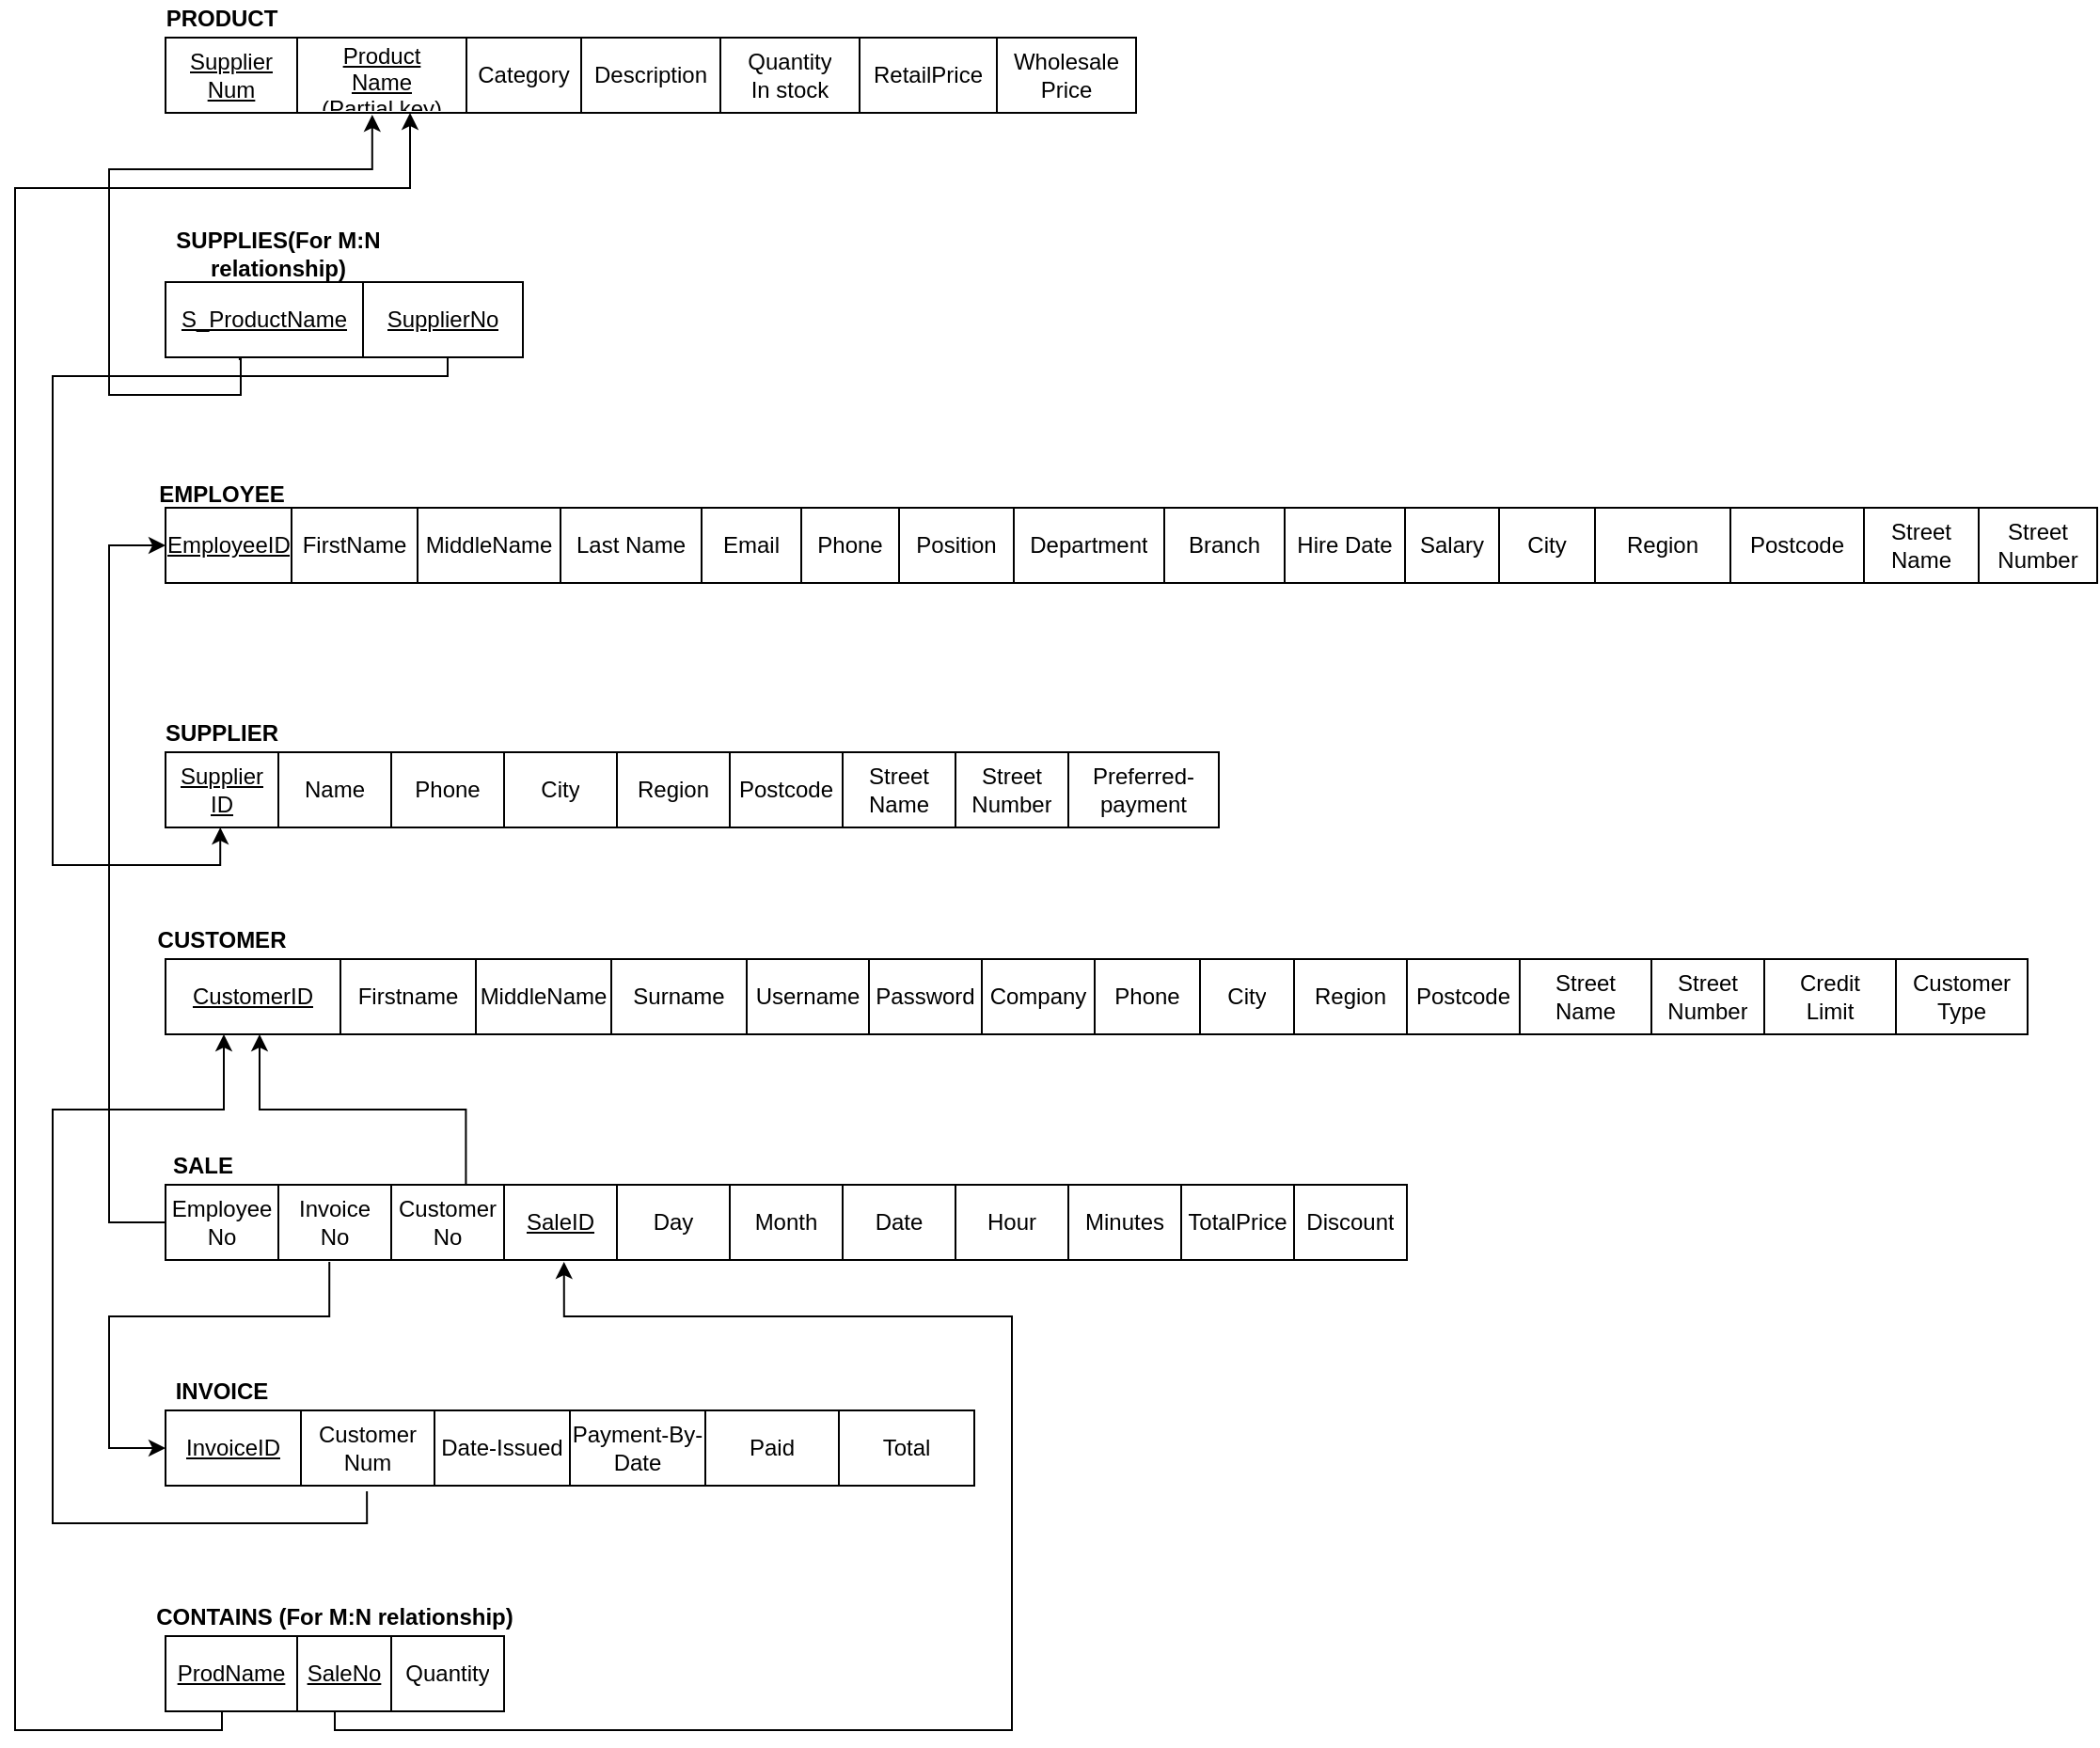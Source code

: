 <mxfile version="13.6.2" type="device"><diagram id="LMwRd7xgRzm2bHj5i-E5" name="Page-1"><mxGraphModel dx="743" dy="1583" grid="1" gridSize="10" guides="1" tooltips="1" connect="1" arrows="1" fold="1" page="1" pageScale="1" pageWidth="850" pageHeight="1100" math="0" shadow="0"><root><mxCell id="0"/><mxCell id="1" parent="0"/><mxCell id="X8BmtzIN_Es8Mlg0U2i_-68" value="&lt;b&gt;PRODUCT&lt;/b&gt;" style="text;html=1;strokeColor=none;fillColor=none;align=center;verticalAlign=middle;whiteSpace=wrap;rounded=0;" parent="1" vertex="1"><mxGeometry x="210" y="-110" width="40" height="20" as="geometry"/></mxCell><mxCell id="X8BmtzIN_Es8Mlg0U2i_-97" value="&lt;b&gt;EMPLOYEE&lt;br&gt;&lt;br&gt;&lt;/b&gt;" style="text;html=1;strokeColor=none;fillColor=none;align=center;verticalAlign=middle;whiteSpace=wrap;rounded=0;" parent="1" vertex="1"><mxGeometry x="210" y="150" width="40" height="20" as="geometry"/></mxCell><mxCell id="X8BmtzIN_Es8Mlg0U2i_-69" value="" style="shape=table;html=1;whiteSpace=wrap;startSize=0;container=1;collapsible=0;childLayout=tableLayout;" parent="1" vertex="1"><mxGeometry x="200" y="160" width="1027" height="40" as="geometry"/></mxCell><mxCell id="X8BmtzIN_Es8Mlg0U2i_-70" value="" style="shape=partialRectangle;html=1;whiteSpace=wrap;collapsible=0;dropTarget=0;pointerEvents=0;fillColor=none;top=0;left=0;bottom=0;right=0;points=[[0,0.5],[1,0.5]];portConstraint=eastwest;" parent="X8BmtzIN_Es8Mlg0U2i_-69" vertex="1"><mxGeometry width="1027" height="40" as="geometry"/></mxCell><mxCell id="YZHBtGSQMeQERFcYCWAj-22" value="&lt;u&gt;EmployeeID&lt;/u&gt;" style="shape=partialRectangle;html=1;whiteSpace=wrap;connectable=0;overflow=hidden;fillColor=none;top=0;left=0;bottom=0;right=0;" parent="X8BmtzIN_Es8Mlg0U2i_-70" vertex="1"><mxGeometry width="67" height="40" as="geometry"/></mxCell><mxCell id="X8BmtzIN_Es8Mlg0U2i_-72" value="FirstName" style="shape=partialRectangle;html=1;whiteSpace=wrap;connectable=0;overflow=hidden;fillColor=none;top=0;left=0;bottom=0;right=0;" parent="X8BmtzIN_Es8Mlg0U2i_-70" vertex="1"><mxGeometry x="67" width="67" height="40" as="geometry"/></mxCell><mxCell id="X8BmtzIN_Es8Mlg0U2i_-171" value="MiddleName" style="shape=partialRectangle;html=1;whiteSpace=wrap;connectable=0;overflow=hidden;fillColor=none;top=0;left=0;bottom=0;right=0;" parent="X8BmtzIN_Es8Mlg0U2i_-70" vertex="1"><mxGeometry x="134" width="76" height="40" as="geometry"/></mxCell><mxCell id="X8BmtzIN_Es8Mlg0U2i_-172" value="Last Name" style="shape=partialRectangle;html=1;whiteSpace=wrap;connectable=0;overflow=hidden;fillColor=none;top=0;left=0;bottom=0;right=0;" parent="X8BmtzIN_Es8Mlg0U2i_-70" vertex="1"><mxGeometry x="210" width="75" height="40" as="geometry"/></mxCell><mxCell id="X8BmtzIN_Es8Mlg0U2i_-73" value="Email" style="shape=partialRectangle;html=1;whiteSpace=wrap;connectable=0;overflow=hidden;fillColor=none;top=0;left=0;bottom=0;right=0;" parent="X8BmtzIN_Es8Mlg0U2i_-70" vertex="1"><mxGeometry x="285" width="53" height="40" as="geometry"/></mxCell><mxCell id="X8BmtzIN_Es8Mlg0U2i_-74" value="Phone" style="shape=partialRectangle;html=1;whiteSpace=wrap;connectable=0;overflow=hidden;fillColor=none;top=0;left=0;bottom=0;right=0;" parent="X8BmtzIN_Es8Mlg0U2i_-70" vertex="1"><mxGeometry x="338" width="52" height="40" as="geometry"/></mxCell><mxCell id="X8BmtzIN_Es8Mlg0U2i_-75" value="Position" style="shape=partialRectangle;html=1;whiteSpace=wrap;connectable=0;overflow=hidden;fillColor=none;top=0;left=0;bottom=0;right=0;" parent="X8BmtzIN_Es8Mlg0U2i_-70" vertex="1"><mxGeometry x="390" width="61" height="40" as="geometry"/></mxCell><mxCell id="X8BmtzIN_Es8Mlg0U2i_-76" value="Department" style="shape=partialRectangle;html=1;whiteSpace=wrap;connectable=0;overflow=hidden;fillColor=none;top=0;left=0;bottom=0;right=0;" parent="X8BmtzIN_Es8Mlg0U2i_-70" vertex="1"><mxGeometry x="451" width="80" height="40" as="geometry"/></mxCell><mxCell id="X8BmtzIN_Es8Mlg0U2i_-77" value="Branch" style="shape=partialRectangle;html=1;whiteSpace=wrap;connectable=0;overflow=hidden;fillColor=none;top=0;left=0;bottom=0;right=0;" parent="X8BmtzIN_Es8Mlg0U2i_-70" vertex="1"><mxGeometry x="531" width="64" height="40" as="geometry"/></mxCell><mxCell id="X8BmtzIN_Es8Mlg0U2i_-78" value="Hire Date" style="shape=partialRectangle;html=1;whiteSpace=wrap;connectable=0;overflow=hidden;fillColor=none;top=0;left=0;bottom=0;right=0;" parent="X8BmtzIN_Es8Mlg0U2i_-70" vertex="1"><mxGeometry x="595" width="64" height="40" as="geometry"/></mxCell><mxCell id="X8BmtzIN_Es8Mlg0U2i_-79" value="Salary" style="shape=partialRectangle;html=1;whiteSpace=wrap;connectable=0;overflow=hidden;fillColor=none;top=0;left=0;bottom=0;right=0;" parent="X8BmtzIN_Es8Mlg0U2i_-70" vertex="1"><mxGeometry x="659" width="50" height="40" as="geometry"/></mxCell><mxCell id="X8BmtzIN_Es8Mlg0U2i_-80" value="City" style="shape=partialRectangle;html=1;whiteSpace=wrap;connectable=0;overflow=hidden;fillColor=none;top=0;left=0;bottom=0;right=0;" parent="X8BmtzIN_Es8Mlg0U2i_-70" vertex="1"><mxGeometry x="709" width="51" height="40" as="geometry"/></mxCell><mxCell id="X8BmtzIN_Es8Mlg0U2i_-188" value="Region" style="shape=partialRectangle;html=1;whiteSpace=wrap;connectable=0;overflow=hidden;fillColor=none;top=0;left=0;bottom=0;right=0;" parent="X8BmtzIN_Es8Mlg0U2i_-70" vertex="1"><mxGeometry x="760" width="72" height="40" as="geometry"/></mxCell><mxCell id="X8BmtzIN_Es8Mlg0U2i_-187" value="Postcode" style="shape=partialRectangle;html=1;whiteSpace=wrap;connectable=0;overflow=hidden;fillColor=none;top=0;left=0;bottom=0;right=0;" parent="X8BmtzIN_Es8Mlg0U2i_-70" vertex="1"><mxGeometry x="832" width="71" height="40" as="geometry"/></mxCell><mxCell id="X8BmtzIN_Es8Mlg0U2i_-189" value="Street&lt;br&gt;Name" style="shape=partialRectangle;html=1;whiteSpace=wrap;connectable=0;overflow=hidden;fillColor=none;top=0;left=0;bottom=0;right=0;" parent="X8BmtzIN_Es8Mlg0U2i_-70" vertex="1"><mxGeometry x="903" width="61" height="40" as="geometry"/></mxCell><mxCell id="X8BmtzIN_Es8Mlg0U2i_-190" value="Street&lt;br&gt;Number" style="shape=partialRectangle;html=1;whiteSpace=wrap;connectable=0;overflow=hidden;fillColor=none;top=0;left=0;bottom=0;right=0;" parent="X8BmtzIN_Es8Mlg0U2i_-70" vertex="1"><mxGeometry x="964" width="63" height="40" as="geometry"/></mxCell><mxCell id="YZHBtGSQMeQERFcYCWAj-4" style="edgeStyle=orthogonalEdgeStyle;rounded=0;orthogonalLoop=1;jettySize=auto;html=1;exitX=0.242;exitY=0;exitDx=0;exitDy=0;exitPerimeter=0;" parent="1" source="X8BmtzIN_Es8Mlg0U2i_-120" edge="1"><mxGeometry relative="1" as="geometry"><mxPoint x="250" y="440" as="targetPoint"/><Array as="points"><mxPoint x="360" y="480"/><mxPoint x="250" y="480"/></Array></mxGeometry></mxCell><mxCell id="X8BmtzIN_Es8Mlg0U2i_-99" value="" style="shape=table;html=1;whiteSpace=wrap;startSize=0;container=1;collapsible=0;childLayout=tableLayout;" parent="1" vertex="1"><mxGeometry x="200" y="290" width="560" height="40" as="geometry"/></mxCell><mxCell id="X8BmtzIN_Es8Mlg0U2i_-100" value="" style="shape=partialRectangle;html=1;whiteSpace=wrap;collapsible=0;dropTarget=0;pointerEvents=0;fillColor=none;top=0;left=0;bottom=0;right=0;points=[[0,0.5],[1,0.5]];portConstraint=eastwest;" parent="X8BmtzIN_Es8Mlg0U2i_-99" vertex="1"><mxGeometry width="560" height="40" as="geometry"/></mxCell><mxCell id="X8BmtzIN_Es8Mlg0U2i_-101" value="&lt;u&gt;Supplier&lt;br&gt;ID&lt;/u&gt;" style="shape=partialRectangle;html=1;whiteSpace=wrap;connectable=0;overflow=hidden;fillColor=none;top=0;left=0;bottom=0;right=0;" parent="X8BmtzIN_Es8Mlg0U2i_-100" vertex="1"><mxGeometry width="60" height="40" as="geometry"/></mxCell><mxCell id="X8BmtzIN_Es8Mlg0U2i_-102" value="Name" style="shape=partialRectangle;html=1;whiteSpace=wrap;connectable=0;overflow=hidden;fillColor=none;top=0;left=0;bottom=0;right=0;" parent="X8BmtzIN_Es8Mlg0U2i_-100" vertex="1"><mxGeometry x="60" width="60" height="40" as="geometry"/></mxCell><mxCell id="X8BmtzIN_Es8Mlg0U2i_-103" value="Phone" style="shape=partialRectangle;html=1;whiteSpace=wrap;connectable=0;overflow=hidden;fillColor=none;top=0;left=0;bottom=0;right=0;" parent="X8BmtzIN_Es8Mlg0U2i_-100" vertex="1"><mxGeometry x="120" width="60" height="40" as="geometry"/></mxCell><mxCell id="X8BmtzIN_Es8Mlg0U2i_-104" value="City" style="shape=partialRectangle;html=1;whiteSpace=wrap;connectable=0;overflow=hidden;fillColor=none;top=0;left=0;bottom=0;right=0;" parent="X8BmtzIN_Es8Mlg0U2i_-100" vertex="1"><mxGeometry x="180" width="60" height="40" as="geometry"/></mxCell><mxCell id="X8BmtzIN_Es8Mlg0U2i_-194" value="Region" style="shape=partialRectangle;html=1;whiteSpace=wrap;connectable=0;overflow=hidden;fillColor=none;top=0;left=0;bottom=0;right=0;" parent="X8BmtzIN_Es8Mlg0U2i_-100" vertex="1"><mxGeometry x="240" width="60" height="40" as="geometry"/></mxCell><mxCell id="X8BmtzIN_Es8Mlg0U2i_-193" value="Postcode" style="shape=partialRectangle;html=1;whiteSpace=wrap;connectable=0;overflow=hidden;fillColor=none;top=0;left=0;bottom=0;right=0;" parent="X8BmtzIN_Es8Mlg0U2i_-100" vertex="1"><mxGeometry x="300" width="60" height="40" as="geometry"/></mxCell><mxCell id="X8BmtzIN_Es8Mlg0U2i_-192" value="Street&lt;br&gt;Name" style="shape=partialRectangle;html=1;whiteSpace=wrap;connectable=0;overflow=hidden;fillColor=none;top=0;left=0;bottom=0;right=0;" parent="X8BmtzIN_Es8Mlg0U2i_-100" vertex="1"><mxGeometry x="360" width="60" height="40" as="geometry"/></mxCell><mxCell id="X8BmtzIN_Es8Mlg0U2i_-191" value="Street&lt;br&gt;Number" style="shape=partialRectangle;html=1;whiteSpace=wrap;connectable=0;overflow=hidden;fillColor=none;top=0;left=0;bottom=0;right=0;" parent="X8BmtzIN_Es8Mlg0U2i_-100" vertex="1"><mxGeometry x="420" width="60" height="40" as="geometry"/></mxCell><mxCell id="X8BmtzIN_Es8Mlg0U2i_-105" value="Preferred-payment" style="shape=partialRectangle;html=1;whiteSpace=wrap;connectable=0;overflow=hidden;fillColor=none;top=0;left=0;bottom=0;right=0;" parent="X8BmtzIN_Es8Mlg0U2i_-100" vertex="1"><mxGeometry x="480" width="80" height="40" as="geometry"/></mxCell><mxCell id="X8BmtzIN_Es8Mlg0U2i_-106" value="&lt;b&gt;SUPPLIER&lt;br&gt;&lt;/b&gt;" style="text;html=1;strokeColor=none;fillColor=none;align=center;verticalAlign=middle;whiteSpace=wrap;rounded=0;" parent="1" vertex="1"><mxGeometry x="210" y="270" width="40" height="20" as="geometry"/></mxCell><mxCell id="X8BmtzIN_Es8Mlg0U2i_-107" value="" style="shape=table;html=1;whiteSpace=wrap;startSize=0;container=1;collapsible=0;childLayout=tableLayout;" parent="1" vertex="1"><mxGeometry x="200" y="400" width="990" height="40" as="geometry"/></mxCell><mxCell id="X8BmtzIN_Es8Mlg0U2i_-108" value="" style="shape=partialRectangle;html=1;whiteSpace=wrap;collapsible=0;dropTarget=0;pointerEvents=0;fillColor=none;top=0;left=0;bottom=0;right=0;points=[[0,0.5],[1,0.5]];portConstraint=eastwest;" parent="X8BmtzIN_Es8Mlg0U2i_-107" vertex="1"><mxGeometry width="990" height="40" as="geometry"/></mxCell><mxCell id="X8BmtzIN_Es8Mlg0U2i_-109" value="&lt;u&gt;CustomerID&lt;/u&gt;" style="shape=partialRectangle;html=1;whiteSpace=wrap;connectable=0;overflow=hidden;fillColor=none;top=0;left=0;bottom=0;right=0;" parent="X8BmtzIN_Es8Mlg0U2i_-108" vertex="1"><mxGeometry width="93" height="40" as="geometry"/></mxCell><mxCell id="X8BmtzIN_Es8Mlg0U2i_-110" value="Firstname" style="shape=partialRectangle;html=1;whiteSpace=wrap;connectable=0;overflow=hidden;fillColor=none;top=0;left=0;bottom=0;right=0;" parent="X8BmtzIN_Es8Mlg0U2i_-108" vertex="1"><mxGeometry x="93" width="72" height="40" as="geometry"/></mxCell><mxCell id="X8BmtzIN_Es8Mlg0U2i_-196" value="MiddleName" style="shape=partialRectangle;html=1;whiteSpace=wrap;connectable=0;overflow=hidden;fillColor=none;top=0;left=0;bottom=0;right=0;" parent="X8BmtzIN_Es8Mlg0U2i_-108" vertex="1"><mxGeometry x="165" width="72" height="40" as="geometry"/></mxCell><mxCell id="X8BmtzIN_Es8Mlg0U2i_-195" value="Surname" style="shape=partialRectangle;html=1;whiteSpace=wrap;connectable=0;overflow=hidden;fillColor=none;top=0;left=0;bottom=0;right=0;" parent="X8BmtzIN_Es8Mlg0U2i_-108" vertex="1"><mxGeometry x="237" width="72" height="40" as="geometry"/></mxCell><mxCell id="X8BmtzIN_Es8Mlg0U2i_-111" value="Username" style="shape=partialRectangle;html=1;whiteSpace=wrap;connectable=0;overflow=hidden;fillColor=none;top=0;left=0;bottom=0;right=0;" parent="X8BmtzIN_Es8Mlg0U2i_-108" vertex="1"><mxGeometry x="309" width="65" height="40" as="geometry"/></mxCell><mxCell id="X8BmtzIN_Es8Mlg0U2i_-112" value="Password" style="shape=partialRectangle;html=1;whiteSpace=wrap;connectable=0;overflow=hidden;fillColor=none;top=0;left=0;bottom=0;right=0;" parent="X8BmtzIN_Es8Mlg0U2i_-108" vertex="1"><mxGeometry x="374" width="60" height="40" as="geometry"/></mxCell><mxCell id="X8BmtzIN_Es8Mlg0U2i_-113" value="Company" style="shape=partialRectangle;html=1;whiteSpace=wrap;connectable=0;overflow=hidden;fillColor=none;top=0;left=0;bottom=0;right=0;" parent="X8BmtzIN_Es8Mlg0U2i_-108" vertex="1"><mxGeometry x="434" width="60" height="40" as="geometry"/></mxCell><mxCell id="X8BmtzIN_Es8Mlg0U2i_-114" value="Phone" style="shape=partialRectangle;html=1;whiteSpace=wrap;connectable=0;overflow=hidden;fillColor=none;top=0;left=0;bottom=0;right=0;" parent="X8BmtzIN_Es8Mlg0U2i_-108" vertex="1"><mxGeometry x="494" width="56" height="40" as="geometry"/></mxCell><mxCell id="X8BmtzIN_Es8Mlg0U2i_-115" value="City" style="shape=partialRectangle;html=1;whiteSpace=wrap;connectable=0;overflow=hidden;fillColor=none;top=0;left=0;bottom=0;right=0;" parent="X8BmtzIN_Es8Mlg0U2i_-108" vertex="1"><mxGeometry x="550" width="50" height="40" as="geometry"/></mxCell><mxCell id="X8BmtzIN_Es8Mlg0U2i_-116" value="Region" style="shape=partialRectangle;html=1;whiteSpace=wrap;connectable=0;overflow=hidden;fillColor=none;top=0;left=0;bottom=0;right=0;" parent="X8BmtzIN_Es8Mlg0U2i_-108" vertex="1"><mxGeometry x="600" width="60" height="40" as="geometry"/></mxCell><mxCell id="X8BmtzIN_Es8Mlg0U2i_-117" value="Postcode" style="shape=partialRectangle;html=1;whiteSpace=wrap;connectable=0;overflow=hidden;fillColor=none;top=0;left=0;bottom=0;right=0;" parent="X8BmtzIN_Es8Mlg0U2i_-108" vertex="1"><mxGeometry x="660" width="60" height="40" as="geometry"/></mxCell><mxCell id="X8BmtzIN_Es8Mlg0U2i_-173" value="Street&lt;br&gt;Name" style="shape=partialRectangle;html=1;whiteSpace=wrap;connectable=0;overflow=hidden;fillColor=none;top=0;left=0;bottom=0;right=0;" parent="X8BmtzIN_Es8Mlg0U2i_-108" vertex="1"><mxGeometry x="720" width="70" height="40" as="geometry"/></mxCell><mxCell id="X8BmtzIN_Es8Mlg0U2i_-186" value="Street&lt;br&gt;Number" style="shape=partialRectangle;html=1;whiteSpace=wrap;connectable=0;overflow=hidden;fillColor=none;top=0;left=0;bottom=0;right=0;" parent="X8BmtzIN_Es8Mlg0U2i_-108" vertex="1"><mxGeometry x="790" width="60" height="40" as="geometry"/></mxCell><mxCell id="X8BmtzIN_Es8Mlg0U2i_-185" value="Credit&lt;br&gt;Limit" style="shape=partialRectangle;html=1;whiteSpace=wrap;connectable=0;overflow=hidden;fillColor=none;top=0;left=0;bottom=0;right=0;" parent="X8BmtzIN_Es8Mlg0U2i_-108" vertex="1"><mxGeometry x="850" width="70" height="40" as="geometry"/></mxCell><mxCell id="X8BmtzIN_Es8Mlg0U2i_-197" value="Customer&lt;br&gt;Type" style="shape=partialRectangle;html=1;whiteSpace=wrap;connectable=0;overflow=hidden;fillColor=none;top=0;left=0;bottom=0;right=0;" parent="X8BmtzIN_Es8Mlg0U2i_-108" vertex="1"><mxGeometry x="920" width="70" height="40" as="geometry"/></mxCell><mxCell id="X8BmtzIN_Es8Mlg0U2i_-118" value="&lt;b&gt;CUSTOMER&lt;br&gt;&lt;/b&gt;" style="text;html=1;strokeColor=none;fillColor=none;align=center;verticalAlign=middle;whiteSpace=wrap;rounded=0;" parent="1" vertex="1"><mxGeometry x="210" y="380" width="40" height="20" as="geometry"/></mxCell><mxCell id="X8BmtzIN_Es8Mlg0U2i_-58" value="" style="shape=table;html=1;whiteSpace=wrap;startSize=0;container=1;collapsible=0;childLayout=tableLayout;" parent="1" vertex="1"><mxGeometry x="200" y="-90" width="516" height="40" as="geometry"/></mxCell><mxCell id="X8BmtzIN_Es8Mlg0U2i_-59" value="" style="shape=partialRectangle;html=1;whiteSpace=wrap;collapsible=0;dropTarget=0;pointerEvents=0;fillColor=none;top=0;left=0;bottom=0;right=0;points=[[0,0.5],[1,0.5]];portConstraint=eastwest;" parent="X8BmtzIN_Es8Mlg0U2i_-58" vertex="1"><mxGeometry width="516" height="40" as="geometry"/></mxCell><mxCell id="X8BmtzIN_Es8Mlg0U2i_-60" value="&lt;u&gt;Supplier&lt;br&gt;Num&lt;/u&gt;" style="shape=partialRectangle;html=1;whiteSpace=wrap;connectable=0;overflow=hidden;fillColor=none;top=0;left=0;bottom=0;right=0;" parent="X8BmtzIN_Es8Mlg0U2i_-59" vertex="1"><mxGeometry width="70" height="40" as="geometry"/></mxCell><mxCell id="X8BmtzIN_Es8Mlg0U2i_-61" value="&lt;u&gt;Product&lt;br&gt;Name&lt;/u&gt;&lt;br&gt;(Partial key)" style="shape=partialRectangle;html=1;whiteSpace=wrap;connectable=0;overflow=hidden;fillColor=none;top=0;left=0;bottom=0;right=0;" parent="X8BmtzIN_Es8Mlg0U2i_-59" vertex="1"><mxGeometry x="70" width="90" height="40" as="geometry"/></mxCell><mxCell id="X8BmtzIN_Es8Mlg0U2i_-62" value="Category" style="shape=partialRectangle;html=1;whiteSpace=wrap;connectable=0;overflow=hidden;fillColor=none;top=0;left=0;bottom=0;right=0;" parent="X8BmtzIN_Es8Mlg0U2i_-59" vertex="1"><mxGeometry x="160" width="61" height="40" as="geometry"/></mxCell><mxCell id="X8BmtzIN_Es8Mlg0U2i_-64" value="Description" style="shape=partialRectangle;html=1;whiteSpace=wrap;connectable=0;overflow=hidden;fillColor=none;top=0;left=0;bottom=0;right=0;" parent="X8BmtzIN_Es8Mlg0U2i_-59" vertex="1"><mxGeometry x="221" width="74" height="40" as="geometry"/></mxCell><mxCell id="X8BmtzIN_Es8Mlg0U2i_-65" value="Quantity&lt;br&gt;In stock" style="shape=partialRectangle;html=1;whiteSpace=wrap;connectable=0;overflow=hidden;fillColor=none;top=0;left=0;bottom=0;right=0;" parent="X8BmtzIN_Es8Mlg0U2i_-59" vertex="1"><mxGeometry x="295" width="74" height="40" as="geometry"/></mxCell><mxCell id="X8BmtzIN_Es8Mlg0U2i_-66" value="RetailPrice" style="shape=partialRectangle;html=1;whiteSpace=wrap;connectable=0;overflow=hidden;fillColor=none;top=0;left=0;bottom=0;right=0;" parent="X8BmtzIN_Es8Mlg0U2i_-59" vertex="1"><mxGeometry x="369" width="73" height="40" as="geometry"/></mxCell><mxCell id="X8BmtzIN_Es8Mlg0U2i_-67" value="Wholesale&lt;br&gt;Price" style="shape=partialRectangle;html=1;whiteSpace=wrap;connectable=0;overflow=hidden;fillColor=none;top=0;left=0;bottom=0;right=0;" parent="X8BmtzIN_Es8Mlg0U2i_-59" vertex="1"><mxGeometry x="442" width="74" height="40" as="geometry"/></mxCell><mxCell id="X8BmtzIN_Es8Mlg0U2i_-119" value="" style="shape=table;html=1;whiteSpace=wrap;startSize=0;container=1;collapsible=0;childLayout=tableLayout;" parent="1" vertex="1"><mxGeometry x="200" y="520" width="660" height="40" as="geometry"/></mxCell><mxCell id="X8BmtzIN_Es8Mlg0U2i_-120" value="" style="shape=partialRectangle;html=1;whiteSpace=wrap;collapsible=0;dropTarget=0;pointerEvents=0;fillColor=none;top=0;left=0;bottom=0;right=0;points=[[0,0.5],[1,0.5]];portConstraint=eastwest;" parent="X8BmtzIN_Es8Mlg0U2i_-119" vertex="1"><mxGeometry width="660" height="40" as="geometry"/></mxCell><mxCell id="X8BmtzIN_Es8Mlg0U2i_-121" value="Employee&lt;br&gt;No" style="shape=partialRectangle;html=1;whiteSpace=wrap;connectable=0;overflow=hidden;fillColor=none;top=0;left=0;bottom=0;right=0;" parent="X8BmtzIN_Es8Mlg0U2i_-120" vertex="1"><mxGeometry width="60" height="40" as="geometry"/></mxCell><mxCell id="X8BmtzIN_Es8Mlg0U2i_-122" value="Invoice&lt;br&gt;No" style="shape=partialRectangle;html=1;whiteSpace=wrap;connectable=0;overflow=hidden;fillColor=none;top=0;left=0;bottom=0;right=0;" parent="X8BmtzIN_Es8Mlg0U2i_-120" vertex="1"><mxGeometry x="60" width="60" height="40" as="geometry"/></mxCell><mxCell id="X8BmtzIN_Es8Mlg0U2i_-123" value="Customer&lt;br&gt;No" style="shape=partialRectangle;html=1;whiteSpace=wrap;connectable=0;overflow=hidden;fillColor=none;top=0;left=0;bottom=0;right=0;" parent="X8BmtzIN_Es8Mlg0U2i_-120" vertex="1"><mxGeometry x="120" width="60" height="40" as="geometry"/></mxCell><mxCell id="X8BmtzIN_Es8Mlg0U2i_-124" value="&lt;u&gt;SaleID&lt;/u&gt;" style="shape=partialRectangle;html=1;whiteSpace=wrap;connectable=0;overflow=hidden;fillColor=none;top=0;left=0;bottom=0;right=0;" parent="X8BmtzIN_Es8Mlg0U2i_-120" vertex="1"><mxGeometry x="180" width="60" height="40" as="geometry"/></mxCell><mxCell id="X8BmtzIN_Es8Mlg0U2i_-125" value="Day" style="shape=partialRectangle;html=1;whiteSpace=wrap;connectable=0;overflow=hidden;fillColor=none;top=0;left=0;bottom=0;right=0;" parent="X8BmtzIN_Es8Mlg0U2i_-120" vertex="1"><mxGeometry x="240" width="60" height="40" as="geometry"/></mxCell><mxCell id="X8BmtzIN_Es8Mlg0U2i_-198" value="Month" style="shape=partialRectangle;html=1;whiteSpace=wrap;connectable=0;overflow=hidden;fillColor=none;top=0;left=0;bottom=0;right=0;" parent="X8BmtzIN_Es8Mlg0U2i_-120" vertex="1"><mxGeometry x="300" width="60" height="40" as="geometry"/></mxCell><mxCell id="X8BmtzIN_Es8Mlg0U2i_-199" value="Date" style="shape=partialRectangle;html=1;whiteSpace=wrap;connectable=0;overflow=hidden;fillColor=none;top=0;left=0;bottom=0;right=0;" parent="X8BmtzIN_Es8Mlg0U2i_-120" vertex="1"><mxGeometry x="360" width="60" height="40" as="geometry"/></mxCell><mxCell id="X8BmtzIN_Es8Mlg0U2i_-200" value="Hour" style="shape=partialRectangle;html=1;whiteSpace=wrap;connectable=0;overflow=hidden;fillColor=none;top=0;left=0;bottom=0;right=0;" parent="X8BmtzIN_Es8Mlg0U2i_-120" vertex="1"><mxGeometry x="420" width="60" height="40" as="geometry"/></mxCell><mxCell id="X8BmtzIN_Es8Mlg0U2i_-201" value="Minutes" style="shape=partialRectangle;html=1;whiteSpace=wrap;connectable=0;overflow=hidden;fillColor=none;top=0;left=0;bottom=0;right=0;" parent="X8BmtzIN_Es8Mlg0U2i_-120" vertex="1"><mxGeometry x="480" width="60" height="40" as="geometry"/></mxCell><mxCell id="X8BmtzIN_Es8Mlg0U2i_-126" value="TotalPrice" style="shape=partialRectangle;html=1;whiteSpace=wrap;connectable=0;overflow=hidden;fillColor=none;top=0;left=0;bottom=0;right=0;" parent="X8BmtzIN_Es8Mlg0U2i_-120" vertex="1"><mxGeometry x="540" width="60" height="40" as="geometry"/></mxCell><mxCell id="X8BmtzIN_Es8Mlg0U2i_-127" value="Discount" style="shape=partialRectangle;html=1;whiteSpace=wrap;connectable=0;overflow=hidden;fillColor=none;top=0;left=0;bottom=0;right=0;" parent="X8BmtzIN_Es8Mlg0U2i_-120" vertex="1"><mxGeometry x="600" width="60" height="40" as="geometry"/></mxCell><mxCell id="X8BmtzIN_Es8Mlg0U2i_-128" value="&lt;b&gt;SALE&lt;br&gt;&lt;/b&gt;" style="text;html=1;strokeColor=none;fillColor=none;align=center;verticalAlign=middle;whiteSpace=wrap;rounded=0;" parent="1" vertex="1"><mxGeometry x="200" y="500" width="40" height="20" as="geometry"/></mxCell><mxCell id="X8BmtzIN_Es8Mlg0U2i_-144" value="&lt;b&gt;INVOICE&lt;br&gt;&lt;/b&gt;" style="text;html=1;strokeColor=none;fillColor=none;align=center;verticalAlign=middle;whiteSpace=wrap;rounded=0;" parent="1" vertex="1"><mxGeometry x="210" y="620" width="40" height="20" as="geometry"/></mxCell><mxCell id="X8BmtzIN_Es8Mlg0U2i_-288" value="&lt;b&gt;SUPPLIES(For M:N relationship)&lt;br&gt;&lt;/b&gt;" style="text;html=1;strokeColor=none;fillColor=none;align=center;verticalAlign=middle;whiteSpace=wrap;rounded=0;" parent="1" vertex="1"><mxGeometry x="200" y="10" width="120" height="30" as="geometry"/></mxCell><mxCell id="YZHBtGSQMeQERFcYCWAj-23" style="edgeStyle=orthogonalEdgeStyle;rounded=0;orthogonalLoop=1;jettySize=auto;html=1;entryX=0;entryY=0.5;entryDx=0;entryDy=0;" parent="1" source="X8BmtzIN_Es8Mlg0U2i_-120" target="X8BmtzIN_Es8Mlg0U2i_-70" edge="1"><mxGeometry relative="1" as="geometry"><mxPoint x="190" y="170" as="targetPoint"/><Array as="points"><mxPoint x="170" y="540"/><mxPoint x="170" y="180"/></Array></mxGeometry></mxCell><mxCell id="X8BmtzIN_Es8Mlg0U2i_-135" value="" style="shape=table;html=1;whiteSpace=wrap;startSize=0;container=1;collapsible=0;childLayout=tableLayout;" parent="1" vertex="1"><mxGeometry x="200" y="640" width="430" height="40" as="geometry"/></mxCell><mxCell id="X8BmtzIN_Es8Mlg0U2i_-136" value="" style="shape=partialRectangle;html=1;whiteSpace=wrap;collapsible=0;dropTarget=0;pointerEvents=0;fillColor=none;top=0;left=0;bottom=0;right=0;points=[[0,0.5],[1,0.5]];portConstraint=eastwest;" parent="X8BmtzIN_Es8Mlg0U2i_-135" vertex="1"><mxGeometry width="430" height="40" as="geometry"/></mxCell><mxCell id="YZHBtGSQMeQERFcYCWAj-24" value="&lt;u&gt;InvoiceID&lt;/u&gt;" style="shape=partialRectangle;html=1;whiteSpace=wrap;connectable=0;overflow=hidden;fillColor=none;top=0;left=0;bottom=0;right=0;" parent="X8BmtzIN_Es8Mlg0U2i_-136" vertex="1"><mxGeometry width="72" height="40" as="geometry"/></mxCell><mxCell id="YZHBtGSQMeQERFcYCWAj-26" value="Customer&lt;br&gt;Num" style="shape=partialRectangle;html=1;whiteSpace=wrap;connectable=0;overflow=hidden;fillColor=none;top=0;left=0;bottom=0;right=0;" parent="X8BmtzIN_Es8Mlg0U2i_-136" vertex="1"><mxGeometry x="72" width="71" height="40" as="geometry"/></mxCell><mxCell id="X8BmtzIN_Es8Mlg0U2i_-140" value="Date-Issued" style="shape=partialRectangle;html=1;whiteSpace=wrap;connectable=0;overflow=hidden;fillColor=none;top=0;left=0;bottom=0;right=0;" parent="X8BmtzIN_Es8Mlg0U2i_-136" vertex="1"><mxGeometry x="143" width="72" height="40" as="geometry"/></mxCell><mxCell id="X8BmtzIN_Es8Mlg0U2i_-141" value="Payment-By-Date" style="shape=partialRectangle;html=1;whiteSpace=wrap;connectable=0;overflow=hidden;fillColor=none;top=0;left=0;bottom=0;right=0;" parent="X8BmtzIN_Es8Mlg0U2i_-136" vertex="1"><mxGeometry x="215" width="72" height="40" as="geometry"/></mxCell><mxCell id="X8BmtzIN_Es8Mlg0U2i_-142" value="Paid" style="shape=partialRectangle;html=1;whiteSpace=wrap;connectable=0;overflow=hidden;fillColor=none;top=0;left=0;bottom=0;right=0;" parent="X8BmtzIN_Es8Mlg0U2i_-136" vertex="1"><mxGeometry x="287" width="71" height="40" as="geometry"/></mxCell><mxCell id="X8BmtzIN_Es8Mlg0U2i_-143" value="Total" style="shape=partialRectangle;html=1;whiteSpace=wrap;connectable=0;overflow=hidden;fillColor=none;top=0;left=0;bottom=0;right=0;" parent="X8BmtzIN_Es8Mlg0U2i_-136" vertex="1"><mxGeometry x="358" width="72" height="40" as="geometry"/></mxCell><mxCell id="-RkYz0khGdHB8MfwTkJe-8" style="edgeStyle=orthogonalEdgeStyle;rounded=0;orthogonalLoop=1;jettySize=auto;html=1;entryX=0.213;entryY=1.025;entryDx=0;entryDy=0;entryPerimeter=0;exitX=0.205;exitY=1.025;exitDx=0;exitDy=0;exitPerimeter=0;" edge="1" parent="1" source="X8BmtzIN_Es8Mlg0U2i_-284" target="X8BmtzIN_Es8Mlg0U2i_-59"><mxGeometry relative="1" as="geometry"><mxPoint x="310" y="90" as="targetPoint"/><mxPoint x="240" y="90" as="sourcePoint"/><Array as="points"><mxPoint x="240" y="81"/><mxPoint x="240" y="100"/><mxPoint x="170" y="100"/><mxPoint x="170" y="-20"/><mxPoint x="310" y="-20"/></Array></mxGeometry></mxCell><mxCell id="YZHBtGSQMeQERFcYCWAj-27" style="edgeStyle=orthogonalEdgeStyle;rounded=0;orthogonalLoop=1;jettySize=auto;html=1;exitX=0.249;exitY=1.075;exitDx=0;exitDy=0;exitPerimeter=0;" parent="1" source="X8BmtzIN_Es8Mlg0U2i_-136" edge="1"><mxGeometry relative="1" as="geometry"><mxPoint x="290" y="710" as="sourcePoint"/><mxPoint x="231" y="440" as="targetPoint"/><Array as="points"><mxPoint x="307" y="700"/><mxPoint x="140" y="700"/><mxPoint x="140" y="480"/><mxPoint x="231" y="480"/></Array></mxGeometry></mxCell><mxCell id="YZHBtGSQMeQERFcYCWAj-29" style="edgeStyle=orthogonalEdgeStyle;rounded=0;orthogonalLoop=1;jettySize=auto;html=1;entryX=0;entryY=0.5;entryDx=0;entryDy=0;exitX=0.132;exitY=1.025;exitDx=0;exitDy=0;exitPerimeter=0;" parent="1" source="X8BmtzIN_Es8Mlg0U2i_-120" target="X8BmtzIN_Es8Mlg0U2i_-136" edge="1"><mxGeometry relative="1" as="geometry"><mxPoint x="290" y="590" as="sourcePoint"/><mxPoint x="70" y="510" as="targetPoint"/><Array as="points"><mxPoint x="287" y="590"/><mxPoint x="170" y="590"/><mxPoint x="170" y="660"/></Array></mxGeometry></mxCell><mxCell id="-RkYz0khGdHB8MfwTkJe-7" value="&lt;b&gt;CONTAINS (For M:N relationship)&lt;br&gt;&lt;/b&gt;" style="text;html=1;strokeColor=none;fillColor=none;align=center;verticalAlign=middle;whiteSpace=wrap;rounded=0;" vertex="1" parent="1"><mxGeometry x="180" y="740" width="220" height="20" as="geometry"/></mxCell><mxCell id="-RkYz0khGdHB8MfwTkJe-11" style="edgeStyle=orthogonalEdgeStyle;rounded=0;orthogonalLoop=1;jettySize=auto;html=1;" edge="1" parent="1" source="-RkYz0khGdHB8MfwTkJe-1" target="X8BmtzIN_Es8Mlg0U2i_-59"><mxGeometry relative="1" as="geometry"><mxPoint x="330" y="90" as="targetPoint"/><Array as="points"><mxPoint x="230" y="810"/><mxPoint x="120" y="810"/><mxPoint x="120" y="-10"/><mxPoint x="330" y="-10"/></Array></mxGeometry></mxCell><mxCell id="-RkYz0khGdHB8MfwTkJe-9" style="edgeStyle=orthogonalEdgeStyle;rounded=0;orthogonalLoop=1;jettySize=auto;html=1;entryX=0.052;entryY=1;entryDx=0;entryDy=0;entryPerimeter=0;" edge="1" parent="1" source="X8BmtzIN_Es8Mlg0U2i_-284" target="X8BmtzIN_Es8Mlg0U2i_-100"><mxGeometry relative="1" as="geometry"><mxPoint x="230" y="340" as="targetPoint"/><mxPoint x="350" y="810" as="sourcePoint"/><Array as="points"><mxPoint x="350" y="90"/><mxPoint x="140" y="90"/><mxPoint x="140" y="350"/><mxPoint x="229" y="350"/></Array></mxGeometry></mxCell><mxCell id="-RkYz0khGdHB8MfwTkJe-10" style="edgeStyle=orthogonalEdgeStyle;rounded=0;orthogonalLoop=1;jettySize=auto;html=1;entryX=0.321;entryY=1.025;entryDx=0;entryDy=0;entryPerimeter=0;" edge="1" parent="1" source="-RkYz0khGdHB8MfwTkJe-2" target="X8BmtzIN_Es8Mlg0U2i_-120"><mxGeometry relative="1" as="geometry"><mxPoint x="410" y="570" as="targetPoint"/><Array as="points"><mxPoint x="290" y="810"/><mxPoint x="650" y="810"/><mxPoint x="650" y="590"/><mxPoint x="412" y="590"/></Array></mxGeometry></mxCell><mxCell id="X8BmtzIN_Es8Mlg0U2i_-283" value="" style="shape=table;html=1;whiteSpace=wrap;startSize=0;container=1;collapsible=0;childLayout=tableLayout;" parent="1" vertex="1"><mxGeometry x="200" y="40" width="190" height="40" as="geometry"/></mxCell><mxCell id="X8BmtzIN_Es8Mlg0U2i_-284" value="" style="shape=partialRectangle;html=1;whiteSpace=wrap;collapsible=0;dropTarget=0;pointerEvents=0;fillColor=none;top=0;left=0;bottom=0;right=0;points=[[0,0.5],[1,0.5]];portConstraint=eastwest;" parent="X8BmtzIN_Es8Mlg0U2i_-283" vertex="1"><mxGeometry width="190" height="40" as="geometry"/></mxCell><mxCell id="X8BmtzIN_Es8Mlg0U2i_-285" value="&lt;u&gt;S_ProductName&lt;/u&gt;" style="shape=partialRectangle;html=1;whiteSpace=wrap;connectable=0;overflow=hidden;fillColor=none;top=0;left=0;bottom=0;right=0;" parent="X8BmtzIN_Es8Mlg0U2i_-284" vertex="1"><mxGeometry width="105" height="40" as="geometry"/></mxCell><mxCell id="X8BmtzIN_Es8Mlg0U2i_-286" value="&lt;u&gt;SupplierNo&lt;/u&gt;" style="shape=partialRectangle;html=1;whiteSpace=wrap;connectable=0;overflow=hidden;fillColor=none;top=0;left=0;bottom=0;right=0;" parent="X8BmtzIN_Es8Mlg0U2i_-284" vertex="1"><mxGeometry x="105" width="85" height="40" as="geometry"/></mxCell><mxCell id="-RkYz0khGdHB8MfwTkJe-1" value="" style="shape=table;html=1;whiteSpace=wrap;startSize=0;container=1;collapsible=0;childLayout=tableLayout;" vertex="1" parent="1"><mxGeometry x="200" y="760" width="180" height="40" as="geometry"/></mxCell><mxCell id="-RkYz0khGdHB8MfwTkJe-2" value="" style="shape=partialRectangle;html=1;whiteSpace=wrap;collapsible=0;dropTarget=0;pointerEvents=0;fillColor=none;top=0;left=0;bottom=0;right=0;points=[[0,0.5],[1,0.5]];portConstraint=eastwest;" vertex="1" parent="-RkYz0khGdHB8MfwTkJe-1"><mxGeometry width="180" height="40" as="geometry"/></mxCell><mxCell id="-RkYz0khGdHB8MfwTkJe-3" value="&lt;u&gt;ProdName&lt;/u&gt;" style="shape=partialRectangle;html=1;whiteSpace=wrap;connectable=0;overflow=hidden;fillColor=none;top=0;left=0;bottom=0;right=0;" vertex="1" parent="-RkYz0khGdHB8MfwTkJe-2"><mxGeometry width="70" height="40" as="geometry"/></mxCell><mxCell id="-RkYz0khGdHB8MfwTkJe-4" value="&lt;u&gt;SaleNo&lt;/u&gt;" style="shape=partialRectangle;html=1;whiteSpace=wrap;connectable=0;overflow=hidden;fillColor=none;top=0;left=0;bottom=0;right=0;" vertex="1" parent="-RkYz0khGdHB8MfwTkJe-2"><mxGeometry x="70" width="50" height="40" as="geometry"/></mxCell><mxCell id="-RkYz0khGdHB8MfwTkJe-5" value="Quantity" style="shape=partialRectangle;html=1;whiteSpace=wrap;connectable=0;overflow=hidden;fillColor=none;top=0;left=0;bottom=0;right=0;" vertex="1" parent="-RkYz0khGdHB8MfwTkJe-2"><mxGeometry x="120" width="60" height="40" as="geometry"/></mxCell></root></mxGraphModel></diagram></mxfile>